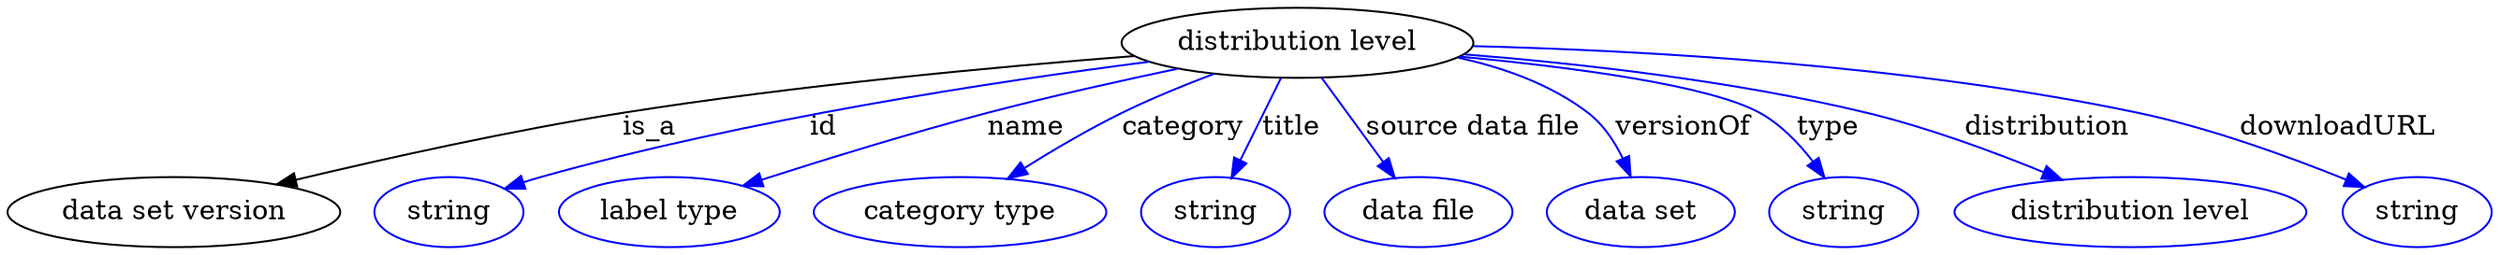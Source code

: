 digraph {
	graph [bb="0,0,1040.2,123"];
	node [label="\N"];
	"distribution level"	[height=0.5,
		label="distribution level",
		pos="540.64,105",
		width=1.9679];
	"data set version"	[height=0.5,
		pos="65.644,18",
		width=1.8234];
	"distribution level" -> "data set version"	[label=is_a,
		lp="273.64,61.5",
		pos="e,109.12,31.679 475.13,98.054 418.57,92.373 334.82,82.649 262.64,69 213.42,59.692 158.21,45.33 118.79,34.383"];
	id	[color=blue,
		height=0.5,
		label=string,
		pos="179.64,18",
		width=0.84854];
	"distribution level" -> id	[color=blue,
		label=id,
		lp="338.14,61.5",
		pos="e,203.09,29.713 480.42,95.38 415.11,85.081 308.3,65.46 219.64,36 217.26,35.209 214.83,34.336 212.39,33.417",
		style=solid];
	name	[color=blue,
		height=0.5,
		label="label type",
		pos="273.64,18",
		width=1.2638];
	"distribution level" -> name	[color=blue,
		label=name,
		lp="427.14,61.5",
		pos="e,304.91,31.164 491.97,91.811 467.7,85.474 437.97,77.326 411.64,69 378.64,58.565 341.82,45.128 314.51,34.812",
		style=solid];
	category	[color=blue,
		height=0.5,
		label="category type",
		pos="395.64,18",
		width=1.6249];
	"distribution level" -> category	[color=blue,
		label=category,
		lp="492.14,61.5",
		pos="e,417.14,34.967 507.13,88.975 494.82,83.127 480.9,76.124 468.64,69 454.08,60.533 438.59,50.142 425.65,41.031",
		style=solid];
	title	[color=blue,
		height=0.5,
		label=string,
		pos="502.64,18",
		width=0.84854];
	"distribution level" -> title	[color=blue,
		label=title,
		lp="535.64,61.5",
		pos="e,510.06,35.597 532.95,86.799 527.58,74.776 520.31,58.506 514.23,44.918",
		style=solid];
	"source data file"	[color=blue,
		height=0.5,
		label="data file",
		pos="590.64,18",
		width=1.0832];
	"distribution level" -> "source data file"	[color=blue,
		label="source data file",
		lp="610.14,61.5",
		pos="e,580.88,35.597 550.76,86.799 557.9,74.659 567.59,58.19 575.63,44.523",
		style=solid];
	versionOf	[color=blue,
		height=0.5,
		label="data set",
		pos="685.64,18",
		width=1.0471];
	"distribution level" -> versionOf	[color=blue,
		label=versionOf,
		lp="696.14,61.5",
		pos="e,679.2,36.074 599.57,94.844 618.89,89.666 639.52,81.586 655.64,69 663.61,62.778 669.93,53.8 674.67,45.164",
		style=solid];
	type	[color=blue,
		height=0.5,
		label=string,
		pos="771.64,18",
		width=0.84854];
	"distribution level" -> type	[color=blue,
		label=type,
		lp="758.64,61.5",
		pos="e,761.73,35.086 610.58,101.78 647.42,98.019 692.19,89.165 727.64,69 738.68,62.722 748.35,52.628 755.79,43.148",
		style=solid];
	distribution	[color=blue,
		height=0.5,
		label="distribution level",
		pos="890.64,18",
		width=1.9679];
	"distribution level" -> distribution	[color=blue,
		label=distribution,
		lp="849.14,61.5",
		pos="e,860.9,34.365 607.17,98.665 654.54,93.756 719.34,84.767 774.64,69 801.22,61.424 829.73,49.194 851.84,38.725",
		style=solid];
	downloadURL	[color=blue,
		height=0.5,
		label=string,
		pos="1009.6,18",
		width=0.84854];
	"distribution level" -> downloadURL	[color=blue,
		label=downloadURL,
		lp="970.14,61.5",
		pos="e,987.26,30.289 610.73,102.29 680.89,99.317 791.5,91.191 884.64,69 917.56,61.157 953.23,46.193 978,34.671",
		style=solid];
}
